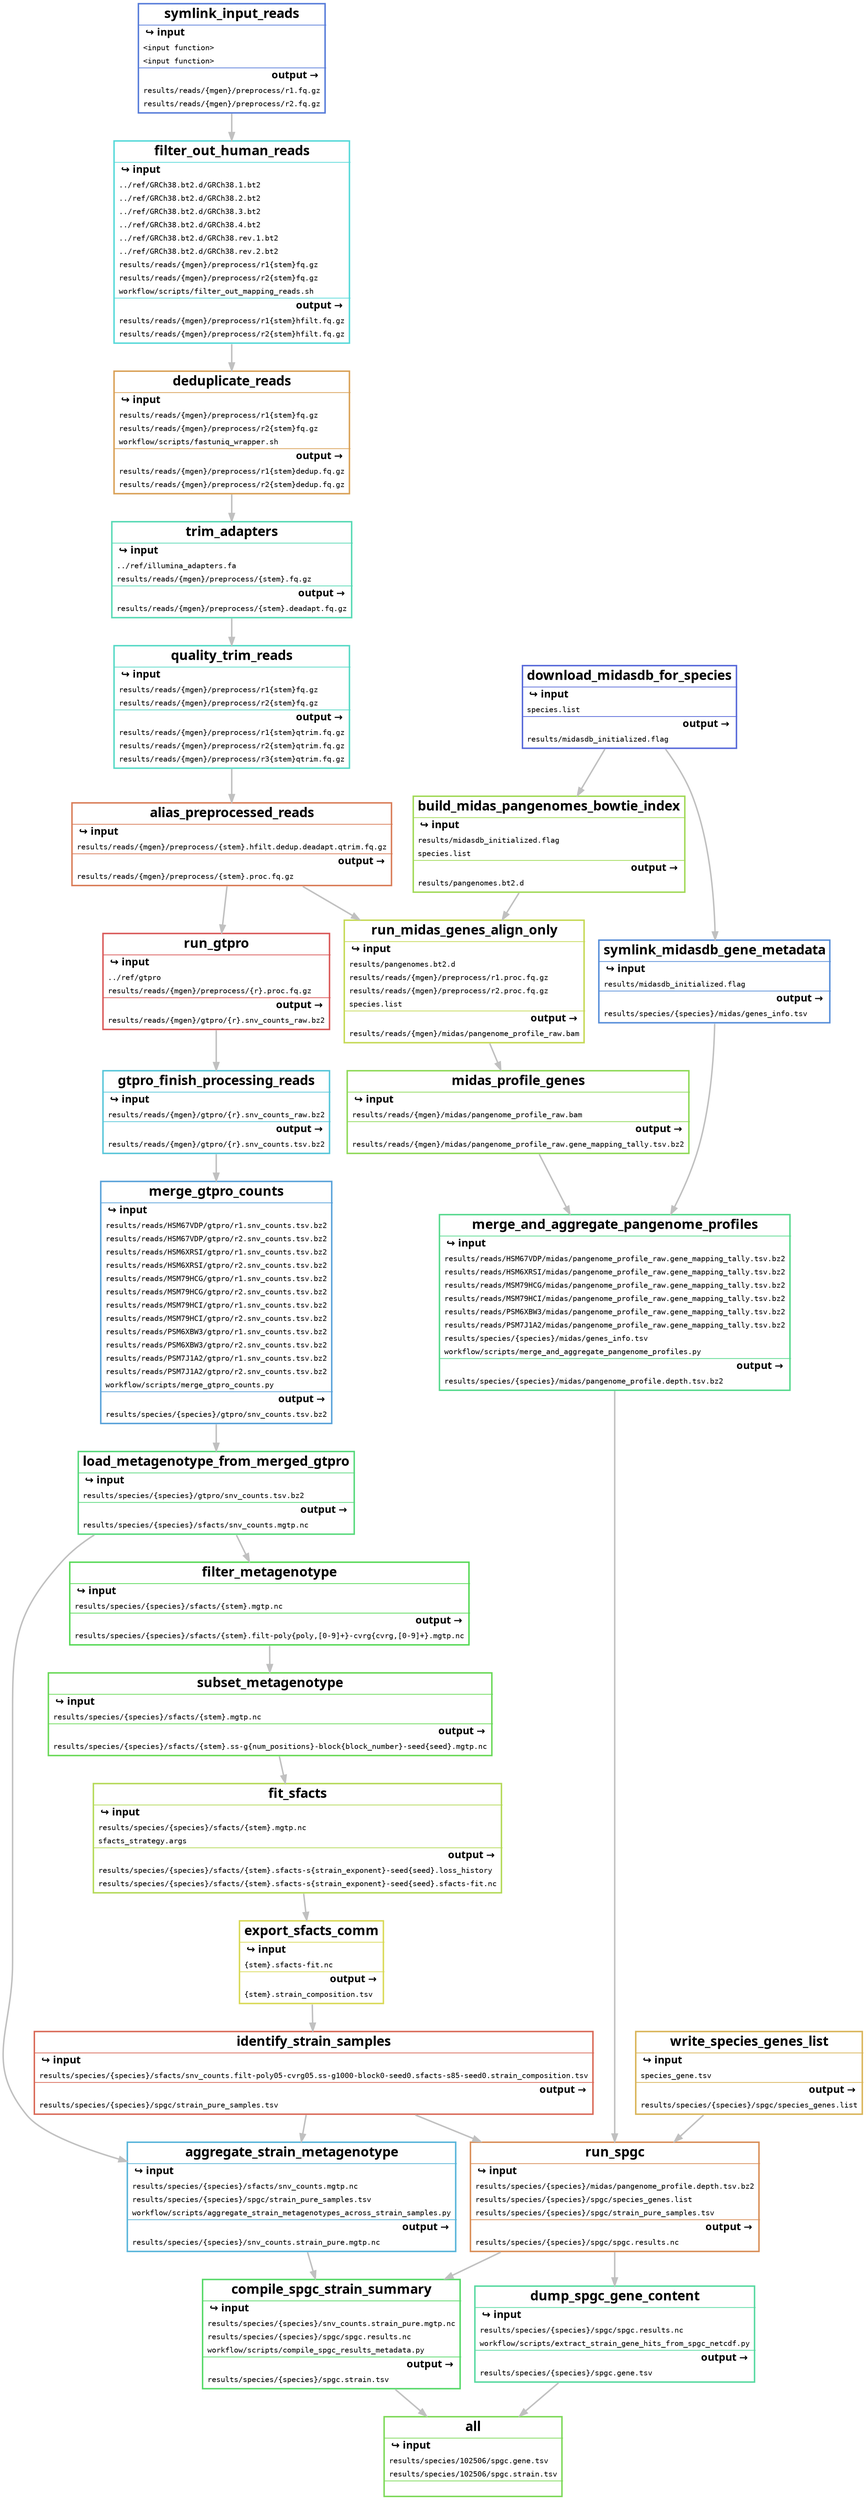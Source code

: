 digraph snakemake_dag {
    graph[bgcolor=white, margin=0];
    node[shape=box, style=rounded, fontname=sans,                 fontsize=10, penwidth=2];
    edge[penwidth=2, color=grey];
0 [ shape=none, margin=0, label=<<table border="2" color="#7CD957" cellspacing="3" cellborder="0">
<tr><td>
<b><font point-size="18">all</font></b>
</td></tr>
<hr/>
<tr><td align="left"> <b><font point-size="14">&#8618; input</font></b> </td></tr>
<tr>
<td align="left"><font face="monospace">results/species/102506/spgc.gene.tsv</font></td>
</tr>
<tr>
<td align="left"><font face="monospace">results/species/102506/spgc.strain.tsv</font></td>
</tr>
<hr/>
<tr><td align="right">  </td> </tr>
</table>>]
1 [ shape=none, margin=0, label=<<table border="2" color="#57D969" cellspacing="3" cellborder="0">
<tr><td>
<b><font point-size="18">compile_spgc_strain_summary</font></b>
</td></tr>
<hr/>
<tr><td align="left"> <b><font point-size="14">&#8618; input</font></b> </td></tr>
<tr>
<td align="left"><font face="monospace">results/species/{species}/snv_counts.strain_pure.mgtp.nc</font></td>
</tr>
<tr>
<td align="left"><font face="monospace">results/species/{species}/spgc/spgc.results.nc</font></td>
</tr>
<tr>
<td align="left"><font face="monospace">workflow/scripts/compile_spgc_results_metadata.py</font></td>
</tr>
<hr/>
<tr><td align="right"> <b><font point-size="14">output &rarr;</font></b> </td> </tr>
<tr>
<td align="left"><font face="monospace">results/species/{species}/spgc.strain.tsv</font></td></tr>
</table>>]
2 [ shape=none, margin=0, label=<<table border="2" color="#57B4D9" cellspacing="3" cellborder="0">
<tr><td>
<b><font point-size="18">aggregate_strain_metagenotype</font></b>
</td></tr>
<hr/>
<tr><td align="left"> <b><font point-size="14">&#8618; input</font></b> </td></tr>
<tr>
<td align="left"><font face="monospace">results/species/{species}/sfacts/snv_counts.mgtp.nc</font></td>
</tr>
<tr>
<td align="left"><font face="monospace">results/species/{species}/spgc/strain_pure_samples.tsv</font></td>
</tr>
<tr>
<td align="left"><font face="monospace">workflow/scripts/aggregate_strain_metagenotypes_across_strain_samples.py</font></td>
</tr>
<hr/>
<tr><td align="right"> <b><font point-size="14">output &rarr;</font></b> </td> </tr>
<tr>
<td align="left"><font face="monospace">results/species/{species}/snv_counts.strain_pure.mgtp.nc</font></td></tr>
</table>>]
3 [ shape=none, margin=0, label=<<table border="2" color="#57D97C" cellspacing="3" cellborder="0">
<tr><td>
<b><font point-size="18">load_metagenotype_from_merged_gtpro</font></b>
</td></tr>
<hr/>
<tr><td align="left"> <b><font point-size="14">&#8618; input</font></b> </td></tr>
<tr>
<td align="left"><font face="monospace">results/species/{species}/gtpro/snv_counts.tsv.bz2</font></td>
</tr>
<hr/>
<tr><td align="right"> <b><font point-size="14">output &rarr;</font></b> </td> </tr>
<tr>
<td align="left"><font face="monospace">results/species/{species}/sfacts/snv_counts.mgtp.nc</font></td></tr>
</table>>]
4 [ shape=none, margin=0, label=<<table border="2" color="#57A1D9" cellspacing="3" cellborder="0">
<tr><td>
<b><font point-size="18">merge_gtpro_counts</font></b>
</td></tr>
<hr/>
<tr><td align="left"> <b><font point-size="14">&#8618; input</font></b> </td></tr>
<tr>
<td align="left"><font face="monospace">results/reads/HSM67VDP/gtpro/r1.snv_counts.tsv.bz2</font></td>
</tr>
<tr>
<td align="left"><font face="monospace">results/reads/HSM67VDP/gtpro/r2.snv_counts.tsv.bz2</font></td>
</tr>
<tr>
<td align="left"><font face="monospace">results/reads/HSM6XRSI/gtpro/r1.snv_counts.tsv.bz2</font></td>
</tr>
<tr>
<td align="left"><font face="monospace">results/reads/HSM6XRSI/gtpro/r2.snv_counts.tsv.bz2</font></td>
</tr>
<tr>
<td align="left"><font face="monospace">results/reads/MSM79HCG/gtpro/r1.snv_counts.tsv.bz2</font></td>
</tr>
<tr>
<td align="left"><font face="monospace">results/reads/MSM79HCG/gtpro/r2.snv_counts.tsv.bz2</font></td>
</tr>
<tr>
<td align="left"><font face="monospace">results/reads/MSM79HCI/gtpro/r1.snv_counts.tsv.bz2</font></td>
</tr>
<tr>
<td align="left"><font face="monospace">results/reads/MSM79HCI/gtpro/r2.snv_counts.tsv.bz2</font></td>
</tr>
<tr>
<td align="left"><font face="monospace">results/reads/PSM6XBW3/gtpro/r1.snv_counts.tsv.bz2</font></td>
</tr>
<tr>
<td align="left"><font face="monospace">results/reads/PSM6XBW3/gtpro/r2.snv_counts.tsv.bz2</font></td>
</tr>
<tr>
<td align="left"><font face="monospace">results/reads/PSM7J1A2/gtpro/r1.snv_counts.tsv.bz2</font></td>
</tr>
<tr>
<td align="left"><font face="monospace">results/reads/PSM7J1A2/gtpro/r2.snv_counts.tsv.bz2</font></td>
</tr>
<tr>
<td align="left"><font face="monospace">workflow/scripts/merge_gtpro_counts.py</font></td>
</tr>
<hr/>
<tr><td align="right"> <b><font point-size="14">output &rarr;</font></b> </td> </tr>
<tr>
<td align="left"><font face="monospace">results/species/{species}/gtpro/snv_counts.tsv.bz2</font></td></tr>
</table>>]
5 [ shape=none, margin=0, label=<<table border="2" color="#57C6D9" cellspacing="3" cellborder="0">
<tr><td>
<b><font point-size="18">gtpro_finish_processing_reads</font></b>
</td></tr>
<hr/>
<tr><td align="left"> <b><font point-size="14">&#8618; input</font></b> </td></tr>
<tr>
<td align="left"><font face="monospace">results/reads/{mgen}/gtpro/{r}.snv_counts_raw.bz2</font></td>
</tr>
<hr/>
<tr><td align="right"> <b><font point-size="14">output &rarr;</font></b> </td> </tr>
<tr>
<td align="left"><font face="monospace">results/reads/{mgen}/gtpro/{r}.snv_counts.tsv.bz2</font></td></tr>
</table>>]
6 [ shape=none, margin=0, label=<<table border="2" color="#D95757" cellspacing="3" cellborder="0">
<tr><td>
<b><font point-size="18">run_gtpro</font></b>
</td></tr>
<hr/>
<tr><td align="left"> <b><font point-size="14">&#8618; input</font></b> </td></tr>
<tr>
<td align="left"><font face="monospace">../ref/gtpro</font></td>
</tr>
<tr>
<td align="left"><font face="monospace">results/reads/{mgen}/preprocess/{r}.proc.fq.gz</font></td>
</tr>
<hr/>
<tr><td align="right"> <b><font point-size="14">output &rarr;</font></b> </td> </tr>
<tr>
<td align="left"><font face="monospace">results/reads/{mgen}/gtpro/{r}.snv_counts_raw.bz2</font></td></tr>
</table>>]
7 [ shape=none, margin=0, label=<<table border="2" color="#D97C57" cellspacing="3" cellborder="0">
<tr><td>
<b><font point-size="18">alias_preprocessed_reads</font></b>
</td></tr>
<hr/>
<tr><td align="left"> <b><font point-size="14">&#8618; input</font></b> </td></tr>
<tr>
<td align="left"><font face="monospace">results/reads/{mgen}/preprocess/{stem}.hfilt.dedup.deadapt.qtrim.fq.gz</font></td>
</tr>
<hr/>
<tr><td align="right"> <b><font point-size="14">output &rarr;</font></b> </td> </tr>
<tr>
<td align="left"><font face="monospace">results/reads/{mgen}/preprocess/{stem}.proc.fq.gz</font></td></tr>
</table>>]
8 [ shape=none, margin=0, label=<<table border="2" color="#57D9C6" cellspacing="3" cellborder="0">
<tr><td>
<b><font point-size="18">quality_trim_reads</font></b>
</td></tr>
<hr/>
<tr><td align="left"> <b><font point-size="14">&#8618; input</font></b> </td></tr>
<tr>
<td align="left"><font face="monospace">results/reads/{mgen}/preprocess/r1{stem}fq.gz</font></td>
</tr>
<tr>
<td align="left"><font face="monospace">results/reads/{mgen}/preprocess/r2{stem}fq.gz</font></td>
</tr>
<hr/>
<tr><td align="right"> <b><font point-size="14">output &rarr;</font></b> </td> </tr>
<tr>
<td align="left"><font face="monospace">results/reads/{mgen}/preprocess/r1{stem}qtrim.fq.gz</font></td></tr>
<tr>
<td align="left"><font face="monospace">results/reads/{mgen}/preprocess/r2{stem}qtrim.fq.gz</font></td></tr>
<tr>
<td align="left"><font face="monospace">results/reads/{mgen}/preprocess/r3{stem}qtrim.fq.gz</font></td></tr>
</table>>]
9 [ shape=none, margin=0, label=<<table border="2" color="#57D9B4" cellspacing="3" cellborder="0">
<tr><td>
<b><font point-size="18">trim_adapters</font></b>
</td></tr>
<hr/>
<tr><td align="left"> <b><font point-size="14">&#8618; input</font></b> </td></tr>
<tr>
<td align="left"><font face="monospace">../ref/illumina_adapters.fa</font></td>
</tr>
<tr>
<td align="left"><font face="monospace">results/reads/{mgen}/preprocess/{stem}.fq.gz</font></td>
</tr>
<hr/>
<tr><td align="right"> <b><font point-size="14">output &rarr;</font></b> </td> </tr>
<tr>
<td align="left"><font face="monospace">results/reads/{mgen}/preprocess/{stem}.deadapt.fq.gz</font></td></tr>
</table>>]
10 [ shape=none, margin=0, label=<<table border="2" color="#D9A157" cellspacing="3" cellborder="0">
<tr><td>
<b><font point-size="18">deduplicate_reads</font></b>
</td></tr>
<hr/>
<tr><td align="left"> <b><font point-size="14">&#8618; input</font></b> </td></tr>
<tr>
<td align="left"><font face="monospace">results/reads/{mgen}/preprocess/r1{stem}fq.gz</font></td>
</tr>
<tr>
<td align="left"><font face="monospace">results/reads/{mgen}/preprocess/r2{stem}fq.gz</font></td>
</tr>
<tr>
<td align="left"><font face="monospace">workflow/scripts/fastuniq_wrapper.sh</font></td>
</tr>
<hr/>
<tr><td align="right"> <b><font point-size="14">output &rarr;</font></b> </td> </tr>
<tr>
<td align="left"><font face="monospace">results/reads/{mgen}/preprocess/r1{stem}dedup.fq.gz</font></td></tr>
<tr>
<td align="left"><font face="monospace">results/reads/{mgen}/preprocess/r2{stem}dedup.fq.gz</font></td></tr>
</table>>]
11 [ shape=none, margin=0, label=<<table border="2" color="#57D9D9" cellspacing="3" cellborder="0">
<tr><td>
<b><font point-size="18">filter_out_human_reads</font></b>
</td></tr>
<hr/>
<tr><td align="left"> <b><font point-size="14">&#8618; input</font></b> </td></tr>
<tr>
<td align="left"><font face="monospace">../ref/GRCh38.bt2.d/GRCh38.1.bt2</font></td>
</tr>
<tr>
<td align="left"><font face="monospace">../ref/GRCh38.bt2.d/GRCh38.2.bt2</font></td>
</tr>
<tr>
<td align="left"><font face="monospace">../ref/GRCh38.bt2.d/GRCh38.3.bt2</font></td>
</tr>
<tr>
<td align="left"><font face="monospace">../ref/GRCh38.bt2.d/GRCh38.4.bt2</font></td>
</tr>
<tr>
<td align="left"><font face="monospace">../ref/GRCh38.bt2.d/GRCh38.rev.1.bt2</font></td>
</tr>
<tr>
<td align="left"><font face="monospace">../ref/GRCh38.bt2.d/GRCh38.rev.2.bt2</font></td>
</tr>
<tr>
<td align="left"><font face="monospace">results/reads/{mgen}/preprocess/r1{stem}fq.gz</font></td>
</tr>
<tr>
<td align="left"><font face="monospace">results/reads/{mgen}/preprocess/r2{stem}fq.gz</font></td>
</tr>
<tr>
<td align="left"><font face="monospace">workflow/scripts/filter_out_mapping_reads.sh</font></td>
</tr>
<hr/>
<tr><td align="right"> <b><font point-size="14">output &rarr;</font></b> </td> </tr>
<tr>
<td align="left"><font face="monospace">results/reads/{mgen}/preprocess/r1{stem}hfilt.fq.gz</font></td></tr>
<tr>
<td align="left"><font face="monospace">results/reads/{mgen}/preprocess/r2{stem}hfilt.fq.gz</font></td></tr>
</table>>]
12 [ shape=none, margin=0, label=<<table border="2" color="#577CD9" cellspacing="3" cellborder="0">
<tr><td>
<b><font point-size="18">symlink_input_reads</font></b>
</td></tr>
<hr/>
<tr><td align="left"> <b><font point-size="14">&#8618; input</font></b> </td></tr>
<tr>
<td align="left"><font face="monospace">&lt;input function&gt;</font></td>
</tr>
<tr>
<td align="left"><font face="monospace">&lt;input function&gt;</font></td>
</tr>
<hr/>
<tr><td align="right"> <b><font point-size="14">output &rarr;</font></b> </td> </tr>
<tr>
<td align="left"><font face="monospace">results/reads/{mgen}/preprocess/r1.fq.gz</font></td></tr>
<tr>
<td align="left"><font face="monospace">results/reads/{mgen}/preprocess/r2.fq.gz</font></td></tr>
</table>>]
13 [ shape=none, margin=0, label=<<table border="2" color="#D96957" cellspacing="3" cellborder="0">
<tr><td>
<b><font point-size="18">identify_strain_samples</font></b>
</td></tr>
<hr/>
<tr><td align="left"> <b><font point-size="14">&#8618; input</font></b> </td></tr>
<tr>
<td align="left"><font face="monospace">results/species/{species}/sfacts/snv_counts.filt-poly05-cvrg05.ss-g1000-block0-seed0.sfacts-s85-seed0.strain_composition.tsv</font></td>
</tr>
<hr/>
<tr><td align="right"> <b><font point-size="14">output &rarr;</font></b> </td> </tr>
<tr>
<td align="left"><font face="monospace">results/species/{species}/spgc/strain_pure_samples.tsv</font></td></tr>
</table>>]
14 [ shape=none, margin=0, label=<<table border="2" color="#D9D957" cellspacing="3" cellborder="0">
<tr><td>
<b><font point-size="18">export_sfacts_comm</font></b>
</td></tr>
<hr/>
<tr><td align="left"> <b><font point-size="14">&#8618; input</font></b> </td></tr>
<tr>
<td align="left"><font face="monospace">{stem}.sfacts-fit.nc</font></td>
</tr>
<hr/>
<tr><td align="right"> <b><font point-size="14">output &rarr;</font></b> </td> </tr>
<tr>
<td align="left"><font face="monospace">{stem}.strain_composition.tsv</font></td></tr>
</table>>]
15 [ shape=none, margin=0, label=<<table border="2" color="#B4D957" cellspacing="3" cellborder="0">
<tr><td>
<b><font point-size="18">fit_sfacts</font></b>
</td></tr>
<hr/>
<tr><td align="left"> <b><font point-size="14">&#8618; input</font></b> </td></tr>
<tr>
<td align="left"><font face="monospace">results/species/{species}/sfacts/{stem}.mgtp.nc</font></td>
</tr>
<tr>
<td align="left"><font face="monospace">sfacts_strategy.args</font></td>
</tr>
<hr/>
<tr><td align="right"> <b><font point-size="14">output &rarr;</font></b> </td> </tr>
<tr>
<td align="left"><font face="monospace">results/species/{species}/sfacts/{stem}.sfacts-s{strain_exponent}-seed{seed}.loss_history</font></td></tr>
<tr>
<td align="left"><font face="monospace">results/species/{species}/sfacts/{stem}.sfacts-s{strain_exponent}-seed{seed}.sfacts-fit.nc</font></td></tr>
</table>>]
16 [ shape=none, margin=0, label=<<table border="2" color="#69D957" cellspacing="3" cellborder="0">
<tr><td>
<b><font point-size="18">subset_metagenotype</font></b>
</td></tr>
<hr/>
<tr><td align="left"> <b><font point-size="14">&#8618; input</font></b> </td></tr>
<tr>
<td align="left"><font face="monospace">results/species/{species}/sfacts/{stem}.mgtp.nc</font></td>
</tr>
<hr/>
<tr><td align="right"> <b><font point-size="14">output &rarr;</font></b> </td> </tr>
<tr>
<td align="left"><font face="monospace">results/species/{species}/sfacts/{stem}.ss-g{num_positions}-block{block_number}-seed{seed}.mgtp.nc</font></td></tr>
</table>>]
17 [ shape=none, margin=0, label=<<table border="2" color="#57D957" cellspacing="3" cellborder="0">
<tr><td>
<b><font point-size="18">filter_metagenotype</font></b>
</td></tr>
<hr/>
<tr><td align="left"> <b><font point-size="14">&#8618; input</font></b> </td></tr>
<tr>
<td align="left"><font face="monospace">results/species/{species}/sfacts/{stem}.mgtp.nc</font></td>
</tr>
<hr/>
<tr><td align="right"> <b><font point-size="14">output &rarr;</font></b> </td> </tr>
<tr>
<td align="left"><font face="monospace">results/species/{species}/sfacts/{stem}.filt-poly{poly,[0-9]+}-cvrg{cvrg,[0-9]+}.mgtp.nc</font></td></tr>
</table>>]
18 [ shape=none, margin=0, label=<<table border="2" color="#D98E57" cellspacing="3" cellborder="0">
<tr><td>
<b><font point-size="18">run_spgc</font></b>
</td></tr>
<hr/>
<tr><td align="left"> <b><font point-size="14">&#8618; input</font></b> </td></tr>
<tr>
<td align="left"><font face="monospace">results/species/{species}/midas/pangenome_profile.depth.tsv.bz2</font></td>
</tr>
<tr>
<td align="left"><font face="monospace">results/species/{species}/spgc/species_genes.list</font></td>
</tr>
<tr>
<td align="left"><font face="monospace">results/species/{species}/spgc/strain_pure_samples.tsv</font></td>
</tr>
<hr/>
<tr><td align="right"> <b><font point-size="14">output &rarr;</font></b> </td> </tr>
<tr>
<td align="left"><font face="monospace">results/species/{species}/spgc/spgc.results.nc</font></td></tr>
</table>>]
19 [ shape=none, margin=0, label=<<table border="2" color="#57D98E" cellspacing="3" cellborder="0">
<tr><td>
<b><font point-size="18">merge_and_aggregate_pangenome_profiles</font></b>
</td></tr>
<hr/>
<tr><td align="left"> <b><font point-size="14">&#8618; input</font></b> </td></tr>
<tr>
<td align="left"><font face="monospace">results/reads/HSM67VDP/midas/pangenome_profile_raw.gene_mapping_tally.tsv.bz2</font></td>
</tr>
<tr>
<td align="left"><font face="monospace">results/reads/HSM6XRSI/midas/pangenome_profile_raw.gene_mapping_tally.tsv.bz2</font></td>
</tr>
<tr>
<td align="left"><font face="monospace">results/reads/MSM79HCG/midas/pangenome_profile_raw.gene_mapping_tally.tsv.bz2</font></td>
</tr>
<tr>
<td align="left"><font face="monospace">results/reads/MSM79HCI/midas/pangenome_profile_raw.gene_mapping_tally.tsv.bz2</font></td>
</tr>
<tr>
<td align="left"><font face="monospace">results/reads/PSM6XBW3/midas/pangenome_profile_raw.gene_mapping_tally.tsv.bz2</font></td>
</tr>
<tr>
<td align="left"><font face="monospace">results/reads/PSM7J1A2/midas/pangenome_profile_raw.gene_mapping_tally.tsv.bz2</font></td>
</tr>
<tr>
<td align="left"><font face="monospace">results/species/{species}/midas/genes_info.tsv</font></td>
</tr>
<tr>
<td align="left"><font face="monospace">workflow/scripts/merge_and_aggregate_pangenome_profiles.py</font></td>
</tr>
<hr/>
<tr><td align="right"> <b><font point-size="14">output &rarr;</font></b> </td> </tr>
<tr>
<td align="left"><font face="monospace">results/species/{species}/midas/pangenome_profile.depth.tsv.bz2</font></td></tr>
</table>>]
20 [ shape=none, margin=0, label=<<table border="2" color="#8ED957" cellspacing="3" cellborder="0">
<tr><td>
<b><font point-size="18">midas_profile_genes</font></b>
</td></tr>
<hr/>
<tr><td align="left"> <b><font point-size="14">&#8618; input</font></b> </td></tr>
<tr>
<td align="left"><font face="monospace">results/reads/{mgen}/midas/pangenome_profile_raw.bam</font></td>
</tr>
<hr/>
<tr><td align="right"> <b><font point-size="14">output &rarr;</font></b> </td> </tr>
<tr>
<td align="left"><font face="monospace">results/reads/{mgen}/midas/pangenome_profile_raw.gene_mapping_tally.tsv.bz2</font></td></tr>
</table>>]
21 [ shape=none, margin=0, label=<<table border="2" color="#C6D957" cellspacing="3" cellborder="0">
<tr><td>
<b><font point-size="18">run_midas_genes_align_only</font></b>
</td></tr>
<hr/>
<tr><td align="left"> <b><font point-size="14">&#8618; input</font></b> </td></tr>
<tr>
<td align="left"><font face="monospace">results/pangenomes.bt2.d</font></td>
</tr>
<tr>
<td align="left"><font face="monospace">results/reads/{mgen}/preprocess/r1.proc.fq.gz</font></td>
</tr>
<tr>
<td align="left"><font face="monospace">results/reads/{mgen}/preprocess/r2.proc.fq.gz</font></td>
</tr>
<tr>
<td align="left"><font face="monospace">species.list</font></td>
</tr>
<hr/>
<tr><td align="right"> <b><font point-size="14">output &rarr;</font></b> </td> </tr>
<tr>
<td align="left"><font face="monospace">results/reads/{mgen}/midas/pangenome_profile_raw.bam</font></td></tr>
</table>>]
22 [ shape=none, margin=0, label=<<table border="2" color="#A1D957" cellspacing="3" cellborder="0">
<tr><td>
<b><font point-size="18">build_midas_pangenomes_bowtie_index</font></b>
</td></tr>
<hr/>
<tr><td align="left"> <b><font point-size="14">&#8618; input</font></b> </td></tr>
<tr>
<td align="left"><font face="monospace">results/midasdb_initialized.flag</font></td>
</tr>
<tr>
<td align="left"><font face="monospace">species.list</font></td>
</tr>
<hr/>
<tr><td align="right"> <b><font point-size="14">output &rarr;</font></b> </td> </tr>
<tr>
<td align="left"><font face="monospace">results/pangenomes.bt2.d</font></td></tr>
</table>>]
23 [ shape=none, margin=0, label=<<table border="2" color="#5769D9" cellspacing="3" cellborder="0">
<tr><td>
<b><font point-size="18">download_midasdb_for_species</font></b>
</td></tr>
<hr/>
<tr><td align="left"> <b><font point-size="14">&#8618; input</font></b> </td></tr>
<tr>
<td align="left"><font face="monospace">species.list</font></td>
</tr>
<hr/>
<tr><td align="right"> <b><font point-size="14">output &rarr;</font></b> </td> </tr>
<tr>
<td align="left"><font face="monospace">results/midasdb_initialized.flag</font></td></tr>
</table>>]
24 [ shape=none, margin=0, label=<<table border="2" color="#578ED9" cellspacing="3" cellborder="0">
<tr><td>
<b><font point-size="18">symlink_midasdb_gene_metadata</font></b>
</td></tr>
<hr/>
<tr><td align="left"> <b><font point-size="14">&#8618; input</font></b> </td></tr>
<tr>
<td align="left"><font face="monospace">results/midasdb_initialized.flag</font></td>
</tr>
<hr/>
<tr><td align="right"> <b><font point-size="14">output &rarr;</font></b> </td> </tr>
<tr>
<td align="left"><font face="monospace">results/species/{species}/midas/genes_info.tsv</font></td></tr>
</table>>]
25 [ shape=none, margin=0, label=<<table border="2" color="#D9B457" cellspacing="3" cellborder="0">
<tr><td>
<b><font point-size="18">write_species_genes_list</font></b>
</td></tr>
<hr/>
<tr><td align="left"> <b><font point-size="14">&#8618; input</font></b> </td></tr>
<tr>
<td align="left"><font face="monospace">species_gene.tsv</font></td>
</tr>
<hr/>
<tr><td align="right"> <b><font point-size="14">output &rarr;</font></b> </td> </tr>
<tr>
<td align="left"><font face="monospace">results/species/{species}/spgc/species_genes.list</font></td></tr>
</table>>]
26 [ shape=none, margin=0, label=<<table border="2" color="#57D9A1" cellspacing="3" cellborder="0">
<tr><td>
<b><font point-size="18">dump_spgc_gene_content</font></b>
</td></tr>
<hr/>
<tr><td align="left"> <b><font point-size="14">&#8618; input</font></b> </td></tr>
<tr>
<td align="left"><font face="monospace">results/species/{species}/spgc/spgc.results.nc</font></td>
</tr>
<tr>
<td align="left"><font face="monospace">workflow/scripts/extract_strain_gene_hits_from_spgc_netcdf.py</font></td>
</tr>
<hr/>
<tr><td align="right"> <b><font point-size="14">output &rarr;</font></b> </td> </tr>
<tr>
<td align="left"><font face="monospace">results/species/{species}/spgc.gene.tsv</font></td></tr>
</table>>]
	26 -> 0
	1 -> 0
	18 -> 1
	2 -> 1
	3 -> 2
	13 -> 2
	4 -> 3
	5 -> 4
	6 -> 5
	7 -> 6
	8 -> 7
	9 -> 8
	10 -> 9
	11 -> 10
	12 -> 11
	14 -> 13
	15 -> 14
	16 -> 15
	17 -> 16
	3 -> 17
	19 -> 18
	13 -> 18
	25 -> 18
	24 -> 19
	20 -> 19
	21 -> 20
	7 -> 21
	22 -> 21
	23 -> 22
	23 -> 24
	18 -> 26
}            

